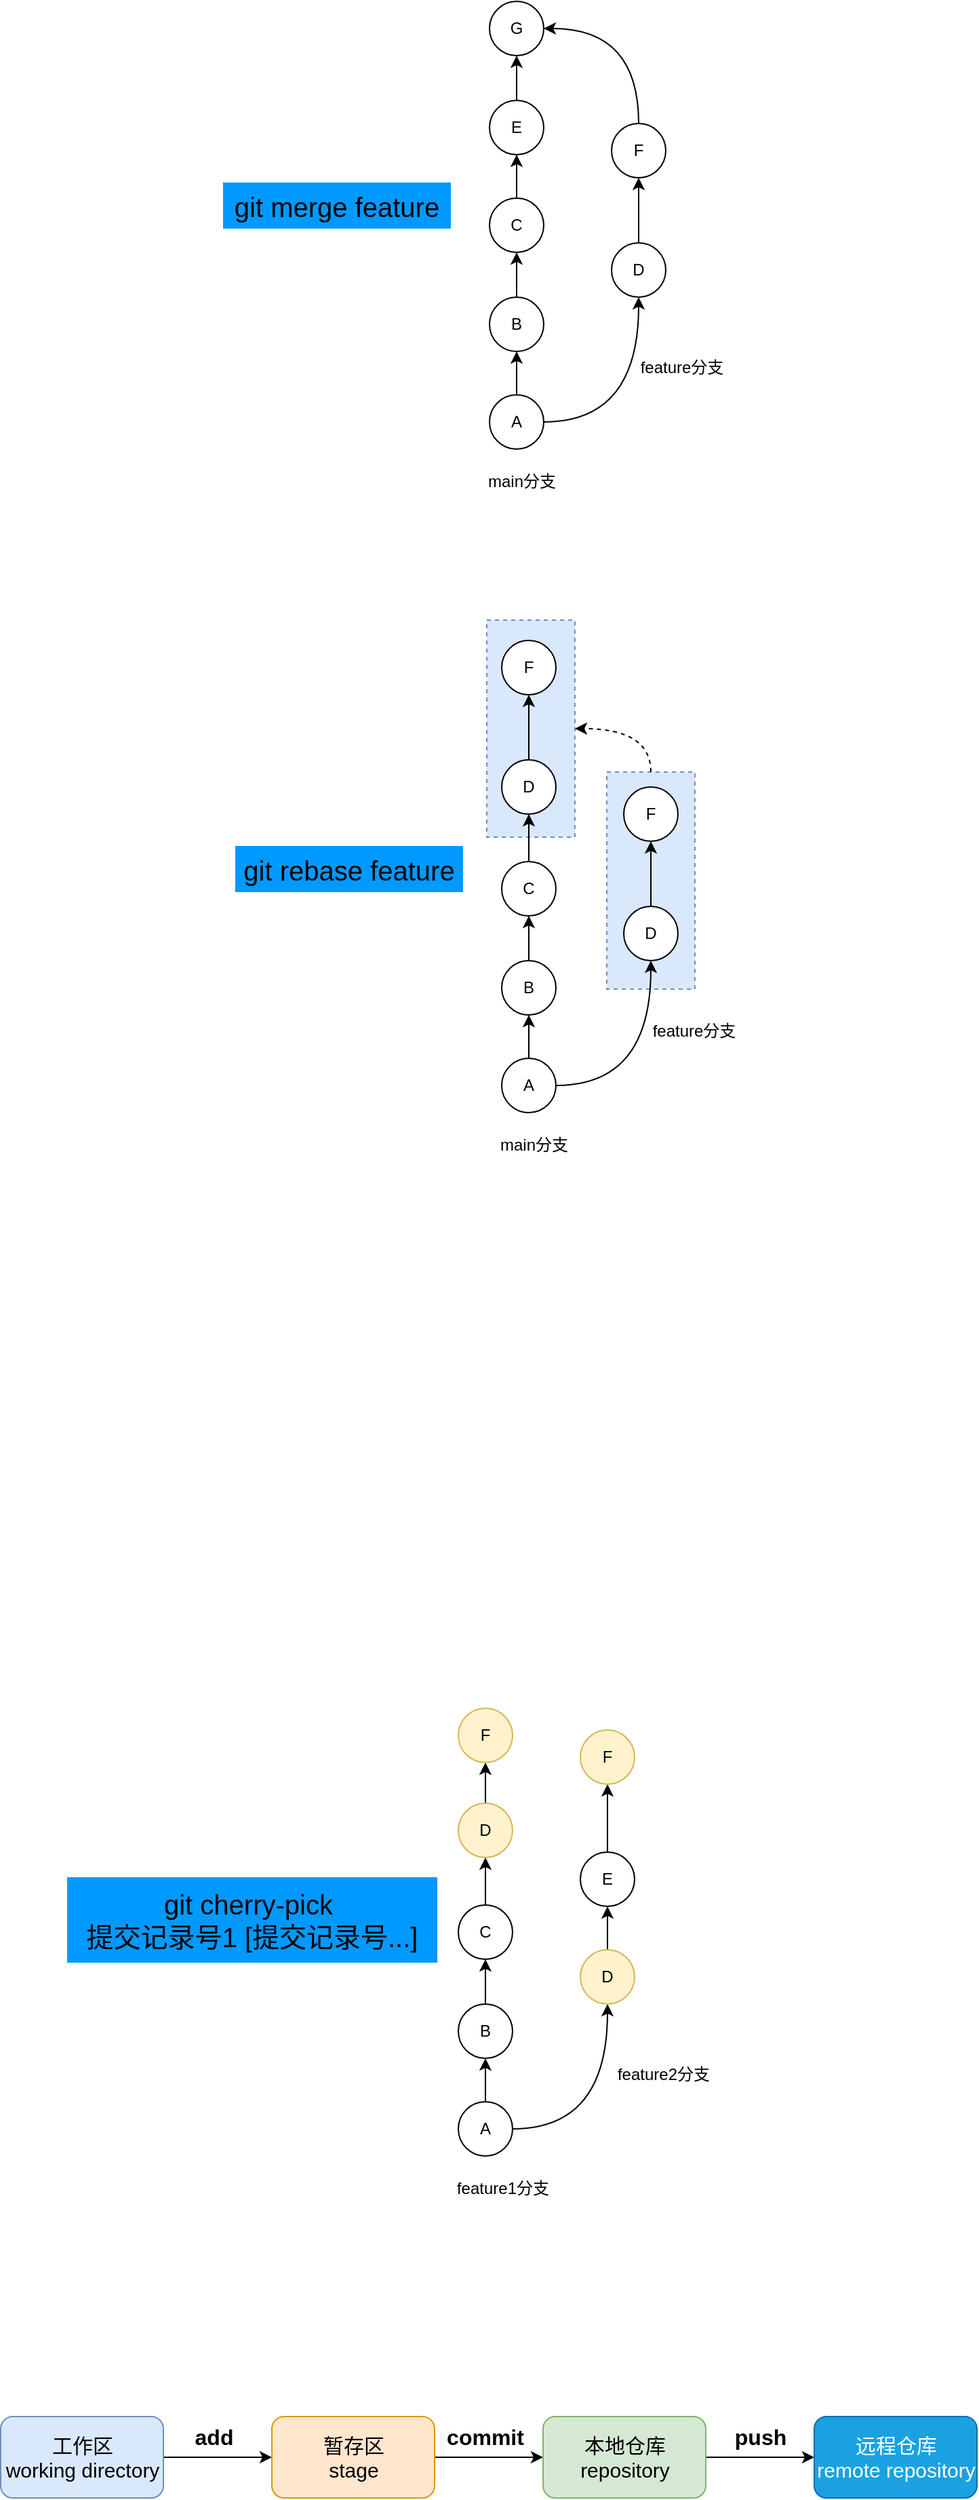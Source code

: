 <mxfile version="24.6.4" type="device">
  <diagram name="第 1 页" id="cPmKw41DR-02OLITUF3l">
    <mxGraphModel dx="1562" dy="909" grid="0" gridSize="10" guides="1" tooltips="1" connect="1" arrows="1" fold="1" page="1" pageScale="1" pageWidth="827" pageHeight="1169" math="0" shadow="0">
      <root>
        <mxCell id="0" />
        <mxCell id="1" parent="0" />
        <mxCell id="ox8s7P9HrgvmpRmsOr8R-59" value="" style="group" vertex="1" connectable="0" parent="1">
          <mxGeometry x="227" y="16" width="373" height="369" as="geometry" />
        </mxCell>
        <mxCell id="ox8s7P9HrgvmpRmsOr8R-7" style="edgeStyle=orthogonalEdgeStyle;rounded=0;orthogonalLoop=1;jettySize=auto;html=1;entryX=0.5;entryY=1;entryDx=0;entryDy=0;" edge="1" parent="ox8s7P9HrgvmpRmsOr8R-59" source="ox8s7P9HrgvmpRmsOr8R-1" target="ox8s7P9HrgvmpRmsOr8R-3">
          <mxGeometry relative="1" as="geometry" />
        </mxCell>
        <mxCell id="ox8s7P9HrgvmpRmsOr8R-14" style="edgeStyle=orthogonalEdgeStyle;rounded=0;orthogonalLoop=1;jettySize=auto;html=1;exitX=1;exitY=0.5;exitDx=0;exitDy=0;entryX=0.5;entryY=1;entryDx=0;entryDy=0;curved=1;" edge="1" parent="ox8s7P9HrgvmpRmsOr8R-59" source="ox8s7P9HrgvmpRmsOr8R-1" target="ox8s7P9HrgvmpRmsOr8R-12">
          <mxGeometry relative="1" as="geometry" />
        </mxCell>
        <mxCell id="ox8s7P9HrgvmpRmsOr8R-1" value="A" style="ellipse;whiteSpace=wrap;html=1;aspect=fixed;" vertex="1" parent="ox8s7P9HrgvmpRmsOr8R-59">
          <mxGeometry x="196" y="290" width="40" height="40" as="geometry" />
        </mxCell>
        <mxCell id="ox8s7P9HrgvmpRmsOr8R-8" style="edgeStyle=orthogonalEdgeStyle;rounded=0;orthogonalLoop=1;jettySize=auto;html=1;entryX=0.5;entryY=1;entryDx=0;entryDy=0;" edge="1" parent="ox8s7P9HrgvmpRmsOr8R-59" source="ox8s7P9HrgvmpRmsOr8R-3" target="ox8s7P9HrgvmpRmsOr8R-4">
          <mxGeometry relative="1" as="geometry" />
        </mxCell>
        <mxCell id="ox8s7P9HrgvmpRmsOr8R-3" value="B" style="ellipse;whiteSpace=wrap;html=1;aspect=fixed;" vertex="1" parent="ox8s7P9HrgvmpRmsOr8R-59">
          <mxGeometry x="196" y="218" width="40" height="40" as="geometry" />
        </mxCell>
        <mxCell id="ox8s7P9HrgvmpRmsOr8R-9" style="edgeStyle=orthogonalEdgeStyle;rounded=0;orthogonalLoop=1;jettySize=auto;html=1;entryX=0.5;entryY=1;entryDx=0;entryDy=0;" edge="1" parent="ox8s7P9HrgvmpRmsOr8R-59" source="ox8s7P9HrgvmpRmsOr8R-4" target="ox8s7P9HrgvmpRmsOr8R-5">
          <mxGeometry relative="1" as="geometry" />
        </mxCell>
        <mxCell id="ox8s7P9HrgvmpRmsOr8R-4" value="C" style="ellipse;whiteSpace=wrap;html=1;aspect=fixed;" vertex="1" parent="ox8s7P9HrgvmpRmsOr8R-59">
          <mxGeometry x="196" y="145" width="40" height="40" as="geometry" />
        </mxCell>
        <mxCell id="ox8s7P9HrgvmpRmsOr8R-10" style="edgeStyle=orthogonalEdgeStyle;rounded=0;orthogonalLoop=1;jettySize=auto;html=1;entryX=0.5;entryY=1;entryDx=0;entryDy=0;" edge="1" parent="ox8s7P9HrgvmpRmsOr8R-59" source="ox8s7P9HrgvmpRmsOr8R-5" target="ox8s7P9HrgvmpRmsOr8R-6">
          <mxGeometry relative="1" as="geometry" />
        </mxCell>
        <mxCell id="ox8s7P9HrgvmpRmsOr8R-5" value="E" style="ellipse;whiteSpace=wrap;html=1;aspect=fixed;" vertex="1" parent="ox8s7P9HrgvmpRmsOr8R-59">
          <mxGeometry x="196" y="73" width="40" height="40" as="geometry" />
        </mxCell>
        <mxCell id="ox8s7P9HrgvmpRmsOr8R-6" value="G" style="ellipse;whiteSpace=wrap;html=1;aspect=fixed;" vertex="1" parent="ox8s7P9HrgvmpRmsOr8R-59">
          <mxGeometry x="196" width="40" height="40" as="geometry" />
        </mxCell>
        <mxCell id="ox8s7P9HrgvmpRmsOr8R-11" value="main分支" style="text;html=1;align=center;verticalAlign=middle;whiteSpace=wrap;rounded=0;" vertex="1" parent="ox8s7P9HrgvmpRmsOr8R-59">
          <mxGeometry x="190" y="339" width="60" height="30" as="geometry" />
        </mxCell>
        <mxCell id="ox8s7P9HrgvmpRmsOr8R-15" style="edgeStyle=orthogonalEdgeStyle;curved=1;rounded=0;orthogonalLoop=1;jettySize=auto;html=1;exitX=0.5;exitY=0;exitDx=0;exitDy=0;entryX=0.5;entryY=1;entryDx=0;entryDy=0;" edge="1" parent="ox8s7P9HrgvmpRmsOr8R-59" source="ox8s7P9HrgvmpRmsOr8R-12" target="ox8s7P9HrgvmpRmsOr8R-13">
          <mxGeometry relative="1" as="geometry" />
        </mxCell>
        <mxCell id="ox8s7P9HrgvmpRmsOr8R-12" value="D" style="ellipse;whiteSpace=wrap;html=1;aspect=fixed;" vertex="1" parent="ox8s7P9HrgvmpRmsOr8R-59">
          <mxGeometry x="286" y="178" width="40" height="40" as="geometry" />
        </mxCell>
        <mxCell id="ox8s7P9HrgvmpRmsOr8R-16" style="edgeStyle=orthogonalEdgeStyle;curved=1;rounded=0;orthogonalLoop=1;jettySize=auto;html=1;exitX=0.5;exitY=0;exitDx=0;exitDy=0;entryX=1;entryY=0.5;entryDx=0;entryDy=0;" edge="1" parent="ox8s7P9HrgvmpRmsOr8R-59" source="ox8s7P9HrgvmpRmsOr8R-13" target="ox8s7P9HrgvmpRmsOr8R-6">
          <mxGeometry relative="1" as="geometry" />
        </mxCell>
        <mxCell id="ox8s7P9HrgvmpRmsOr8R-13" value="F" style="ellipse;whiteSpace=wrap;html=1;aspect=fixed;" vertex="1" parent="ox8s7P9HrgvmpRmsOr8R-59">
          <mxGeometry x="286" y="90" width="40" height="40" as="geometry" />
        </mxCell>
        <mxCell id="ox8s7P9HrgvmpRmsOr8R-17" value="feature分支" style="text;html=1;align=center;verticalAlign=middle;whiteSpace=wrap;rounded=0;" vertex="1" parent="ox8s7P9HrgvmpRmsOr8R-59">
          <mxGeometry x="303" y="250" width="70" height="40" as="geometry" />
        </mxCell>
        <mxCell id="ox8s7P9HrgvmpRmsOr8R-18" value="&lt;font style=&quot;font-size: 20px;&quot;&gt;git merge feature&lt;/font&gt;" style="text;html=1;align=center;verticalAlign=middle;whiteSpace=wrap;rounded=0;strokeColor=#0099FF;fillColor=#0099FF;" vertex="1" parent="ox8s7P9HrgvmpRmsOr8R-59">
          <mxGeometry y="134" width="167" height="33" as="geometry" />
        </mxCell>
        <mxCell id="ox8s7P9HrgvmpRmsOr8R-60" value="" style="group" vertex="1" connectable="0" parent="1">
          <mxGeometry x="236" y="472" width="373" height="402" as="geometry" />
        </mxCell>
        <mxCell id="ox8s7P9HrgvmpRmsOr8R-57" value="" style="rounded=0;whiteSpace=wrap;html=1;fillColor=#dae8fc;dashed=1;strokeColor=#6c8ebf;" vertex="1" parent="ox8s7P9HrgvmpRmsOr8R-60">
          <mxGeometry x="273.5" y="112" width="65" height="160" as="geometry" />
        </mxCell>
        <mxCell id="ox8s7P9HrgvmpRmsOr8R-58" value="" style="rounded=0;whiteSpace=wrap;html=1;fillColor=#dae8fc;dashed=1;strokeColor=#6c8ebf;" vertex="1" parent="ox8s7P9HrgvmpRmsOr8R-60">
          <mxGeometry x="185" width="65" height="160" as="geometry" />
        </mxCell>
        <mxCell id="ox8s7P9HrgvmpRmsOr8R-36" style="edgeStyle=orthogonalEdgeStyle;rounded=0;orthogonalLoop=1;jettySize=auto;html=1;entryX=0.5;entryY=1;entryDx=0;entryDy=0;" edge="1" parent="ox8s7P9HrgvmpRmsOr8R-60" source="ox8s7P9HrgvmpRmsOr8R-38" target="ox8s7P9HrgvmpRmsOr8R-40">
          <mxGeometry relative="1" as="geometry" />
        </mxCell>
        <mxCell id="ox8s7P9HrgvmpRmsOr8R-37" style="edgeStyle=orthogonalEdgeStyle;rounded=0;orthogonalLoop=1;jettySize=auto;html=1;exitX=1;exitY=0.5;exitDx=0;exitDy=0;entryX=0.5;entryY=1;entryDx=0;entryDy=0;curved=1;" edge="1" parent="ox8s7P9HrgvmpRmsOr8R-60" source="ox8s7P9HrgvmpRmsOr8R-38" target="ox8s7P9HrgvmpRmsOr8R-48">
          <mxGeometry relative="1" as="geometry" />
        </mxCell>
        <mxCell id="ox8s7P9HrgvmpRmsOr8R-38" value="A" style="ellipse;whiteSpace=wrap;html=1;aspect=fixed;" vertex="1" parent="ox8s7P9HrgvmpRmsOr8R-60">
          <mxGeometry x="196" y="323" width="40" height="40" as="geometry" />
        </mxCell>
        <mxCell id="ox8s7P9HrgvmpRmsOr8R-39" style="edgeStyle=orthogonalEdgeStyle;rounded=0;orthogonalLoop=1;jettySize=auto;html=1;entryX=0.5;entryY=1;entryDx=0;entryDy=0;" edge="1" parent="ox8s7P9HrgvmpRmsOr8R-60" source="ox8s7P9HrgvmpRmsOr8R-40" target="ox8s7P9HrgvmpRmsOr8R-42">
          <mxGeometry relative="1" as="geometry" />
        </mxCell>
        <mxCell id="ox8s7P9HrgvmpRmsOr8R-40" value="B" style="ellipse;whiteSpace=wrap;html=1;aspect=fixed;" vertex="1" parent="ox8s7P9HrgvmpRmsOr8R-60">
          <mxGeometry x="196" y="251" width="40" height="40" as="geometry" />
        </mxCell>
        <mxCell id="ox8s7P9HrgvmpRmsOr8R-41" style="edgeStyle=orthogonalEdgeStyle;rounded=0;orthogonalLoop=1;jettySize=auto;html=1;" edge="1" parent="ox8s7P9HrgvmpRmsOr8R-60" source="ox8s7P9HrgvmpRmsOr8R-42" target="ox8s7P9HrgvmpRmsOr8R-54">
          <mxGeometry relative="1" as="geometry">
            <mxPoint x="216" y="146" as="targetPoint" />
          </mxGeometry>
        </mxCell>
        <mxCell id="ox8s7P9HrgvmpRmsOr8R-42" value="C" style="ellipse;whiteSpace=wrap;html=1;aspect=fixed;" vertex="1" parent="ox8s7P9HrgvmpRmsOr8R-60">
          <mxGeometry x="196" y="178" width="40" height="40" as="geometry" />
        </mxCell>
        <mxCell id="ox8s7P9HrgvmpRmsOr8R-46" value="main分支" style="text;html=1;align=center;verticalAlign=middle;whiteSpace=wrap;rounded=0;" vertex="1" parent="ox8s7P9HrgvmpRmsOr8R-60">
          <mxGeometry x="190" y="372" width="60" height="30" as="geometry" />
        </mxCell>
        <mxCell id="ox8s7P9HrgvmpRmsOr8R-47" style="edgeStyle=orthogonalEdgeStyle;curved=1;rounded=0;orthogonalLoop=1;jettySize=auto;html=1;exitX=0.5;exitY=0;exitDx=0;exitDy=0;entryX=0.5;entryY=1;entryDx=0;entryDy=0;" edge="1" parent="ox8s7P9HrgvmpRmsOr8R-60" source="ox8s7P9HrgvmpRmsOr8R-48" target="ox8s7P9HrgvmpRmsOr8R-50">
          <mxGeometry relative="1" as="geometry" />
        </mxCell>
        <mxCell id="ox8s7P9HrgvmpRmsOr8R-48" value="D" style="ellipse;whiteSpace=wrap;html=1;aspect=fixed;" vertex="1" parent="ox8s7P9HrgvmpRmsOr8R-60">
          <mxGeometry x="286" y="211" width="40" height="40" as="geometry" />
        </mxCell>
        <mxCell id="ox8s7P9HrgvmpRmsOr8R-49" style="edgeStyle=orthogonalEdgeStyle;curved=1;rounded=0;orthogonalLoop=1;jettySize=auto;html=1;exitX=0.5;exitY=0;exitDx=0;exitDy=0;entryX=1;entryY=0.5;entryDx=0;entryDy=0;dashed=1;" edge="1" parent="ox8s7P9HrgvmpRmsOr8R-60" source="ox8s7P9HrgvmpRmsOr8R-57" target="ox8s7P9HrgvmpRmsOr8R-58">
          <mxGeometry relative="1" as="geometry">
            <mxPoint x="236" y="53" as="targetPoint" />
          </mxGeometry>
        </mxCell>
        <mxCell id="ox8s7P9HrgvmpRmsOr8R-50" value="F" style="ellipse;whiteSpace=wrap;html=1;aspect=fixed;" vertex="1" parent="ox8s7P9HrgvmpRmsOr8R-60">
          <mxGeometry x="286" y="123" width="40" height="40" as="geometry" />
        </mxCell>
        <mxCell id="ox8s7P9HrgvmpRmsOr8R-51" value="feature分支" style="text;html=1;align=center;verticalAlign=middle;whiteSpace=wrap;rounded=0;" vertex="1" parent="ox8s7P9HrgvmpRmsOr8R-60">
          <mxGeometry x="303" y="283" width="70" height="40" as="geometry" />
        </mxCell>
        <mxCell id="ox8s7P9HrgvmpRmsOr8R-52" value="&lt;font style=&quot;font-size: 20px;&quot;&gt;git rebase feature&lt;/font&gt;" style="text;html=1;align=center;verticalAlign=middle;whiteSpace=wrap;rounded=0;strokeColor=#0099FF;fillColor=#0099FF;" vertex="1" parent="ox8s7P9HrgvmpRmsOr8R-60">
          <mxGeometry y="167" width="167" height="33" as="geometry" />
        </mxCell>
        <mxCell id="ox8s7P9HrgvmpRmsOr8R-53" style="edgeStyle=orthogonalEdgeStyle;curved=1;rounded=0;orthogonalLoop=1;jettySize=auto;html=1;exitX=0.5;exitY=0;exitDx=0;exitDy=0;entryX=0.5;entryY=1;entryDx=0;entryDy=0;" edge="1" parent="ox8s7P9HrgvmpRmsOr8R-60" source="ox8s7P9HrgvmpRmsOr8R-54" target="ox8s7P9HrgvmpRmsOr8R-55">
          <mxGeometry relative="1" as="geometry" />
        </mxCell>
        <mxCell id="ox8s7P9HrgvmpRmsOr8R-54" value="D" style="ellipse;whiteSpace=wrap;html=1;aspect=fixed;" vertex="1" parent="ox8s7P9HrgvmpRmsOr8R-60">
          <mxGeometry x="196" y="103" width="40" height="40" as="geometry" />
        </mxCell>
        <mxCell id="ox8s7P9HrgvmpRmsOr8R-55" value="F" style="ellipse;whiteSpace=wrap;html=1;aspect=fixed;" vertex="1" parent="ox8s7P9HrgvmpRmsOr8R-60">
          <mxGeometry x="196" y="15" width="40" height="40" as="geometry" />
        </mxCell>
        <mxCell id="ox8s7P9HrgvmpRmsOr8R-97" value="&lt;font style=&quot;font-size: 20px;&quot;&gt;git cherry-pick&amp;nbsp;&lt;/font&gt;&lt;div&gt;&lt;font style=&quot;font-size: 20px;&quot;&gt;提交记录号1 [提交记录号...]&lt;/font&gt;&lt;/div&gt;" style="text;html=1;align=center;verticalAlign=middle;whiteSpace=wrap;rounded=0;strokeColor=#0099FF;fillColor=#0099FF;" vertex="1" parent="1">
          <mxGeometry x="112" y="1399" width="272" height="62" as="geometry" />
        </mxCell>
        <mxCell id="ox8s7P9HrgvmpRmsOr8R-123" value="" style="group" vertex="1" connectable="0" parent="1">
          <mxGeometry x="394" y="1274" width="202" height="369" as="geometry" />
        </mxCell>
        <mxCell id="ox8s7P9HrgvmpRmsOr8R-104" style="edgeStyle=orthogonalEdgeStyle;rounded=0;orthogonalLoop=1;jettySize=auto;html=1;entryX=0.5;entryY=1;entryDx=0;entryDy=0;" edge="1" parent="ox8s7P9HrgvmpRmsOr8R-123" source="ox8s7P9HrgvmpRmsOr8R-106" target="ox8s7P9HrgvmpRmsOr8R-108">
          <mxGeometry relative="1" as="geometry" />
        </mxCell>
        <mxCell id="ox8s7P9HrgvmpRmsOr8R-105" style="edgeStyle=orthogonalEdgeStyle;rounded=0;orthogonalLoop=1;jettySize=auto;html=1;exitX=1;exitY=0.5;exitDx=0;exitDy=0;entryX=0.5;entryY=1;entryDx=0;entryDy=0;curved=1;" edge="1" parent="ox8s7P9HrgvmpRmsOr8R-123" source="ox8s7P9HrgvmpRmsOr8R-106" target="ox8s7P9HrgvmpRmsOr8R-113">
          <mxGeometry relative="1" as="geometry" />
        </mxCell>
        <mxCell id="ox8s7P9HrgvmpRmsOr8R-106" value="A" style="ellipse;whiteSpace=wrap;html=1;aspect=fixed;" vertex="1" parent="ox8s7P9HrgvmpRmsOr8R-123">
          <mxGeometry x="6" y="290" width="40" height="40" as="geometry" />
        </mxCell>
        <mxCell id="ox8s7P9HrgvmpRmsOr8R-107" style="edgeStyle=orthogonalEdgeStyle;rounded=0;orthogonalLoop=1;jettySize=auto;html=1;entryX=0.5;entryY=1;entryDx=0;entryDy=0;" edge="1" parent="ox8s7P9HrgvmpRmsOr8R-123" source="ox8s7P9HrgvmpRmsOr8R-108" target="ox8s7P9HrgvmpRmsOr8R-110">
          <mxGeometry relative="1" as="geometry" />
        </mxCell>
        <mxCell id="ox8s7P9HrgvmpRmsOr8R-108" value="B" style="ellipse;whiteSpace=wrap;html=1;aspect=fixed;" vertex="1" parent="ox8s7P9HrgvmpRmsOr8R-123">
          <mxGeometry x="6" y="218" width="40" height="40" as="geometry" />
        </mxCell>
        <mxCell id="ox8s7P9HrgvmpRmsOr8R-109" style="edgeStyle=orthogonalEdgeStyle;rounded=0;orthogonalLoop=1;jettySize=auto;html=1;" edge="1" parent="ox8s7P9HrgvmpRmsOr8R-123" source="ox8s7P9HrgvmpRmsOr8R-110" target="ox8s7P9HrgvmpRmsOr8R-117">
          <mxGeometry relative="1" as="geometry">
            <mxPoint x="26" y="113" as="targetPoint" />
          </mxGeometry>
        </mxCell>
        <mxCell id="ox8s7P9HrgvmpRmsOr8R-110" value="C" style="ellipse;whiteSpace=wrap;html=1;aspect=fixed;" vertex="1" parent="ox8s7P9HrgvmpRmsOr8R-123">
          <mxGeometry x="6" y="145" width="40" height="40" as="geometry" />
        </mxCell>
        <mxCell id="ox8s7P9HrgvmpRmsOr8R-111" value="feature1分支" style="text;html=1;align=center;verticalAlign=middle;whiteSpace=wrap;rounded=0;" vertex="1" parent="ox8s7P9HrgvmpRmsOr8R-123">
          <mxGeometry y="339" width="78" height="30" as="geometry" />
        </mxCell>
        <mxCell id="ox8s7P9HrgvmpRmsOr8R-112" style="edgeStyle=orthogonalEdgeStyle;curved=1;rounded=0;orthogonalLoop=1;jettySize=auto;html=1;exitX=0.5;exitY=0;exitDx=0;exitDy=0;entryX=0.5;entryY=1;entryDx=0;entryDy=0;" edge="1" parent="ox8s7P9HrgvmpRmsOr8R-123" source="ox8s7P9HrgvmpRmsOr8R-113" target="ox8s7P9HrgvmpRmsOr8R-115">
          <mxGeometry relative="1" as="geometry" />
        </mxCell>
        <mxCell id="ox8s7P9HrgvmpRmsOr8R-113" value="D" style="ellipse;whiteSpace=wrap;html=1;aspect=fixed;fillColor=#fff2cc;strokeColor=#d6b656;" vertex="1" parent="ox8s7P9HrgvmpRmsOr8R-123">
          <mxGeometry x="96" y="178" width="40" height="40" as="geometry" />
        </mxCell>
        <mxCell id="ox8s7P9HrgvmpRmsOr8R-119" value="" style="edgeStyle=orthogonalEdgeStyle;curved=1;rounded=0;orthogonalLoop=1;jettySize=auto;html=1;" edge="1" parent="ox8s7P9HrgvmpRmsOr8R-123" source="ox8s7P9HrgvmpRmsOr8R-115" target="ox8s7P9HrgvmpRmsOr8R-118">
          <mxGeometry relative="1" as="geometry" />
        </mxCell>
        <mxCell id="ox8s7P9HrgvmpRmsOr8R-115" value="E" style="ellipse;whiteSpace=wrap;html=1;aspect=fixed;fillColor=#FFFFFF;strokeColor=#000000;" vertex="1" parent="ox8s7P9HrgvmpRmsOr8R-123">
          <mxGeometry x="96" y="106" width="40" height="40" as="geometry" />
        </mxCell>
        <mxCell id="ox8s7P9HrgvmpRmsOr8R-116" value="feature2分支" style="text;html=1;align=center;verticalAlign=middle;whiteSpace=wrap;rounded=0;" vertex="1" parent="ox8s7P9HrgvmpRmsOr8R-123">
          <mxGeometry x="113" y="250" width="89" height="40" as="geometry" />
        </mxCell>
        <mxCell id="ox8s7P9HrgvmpRmsOr8R-122" value="" style="edgeStyle=orthogonalEdgeStyle;curved=1;rounded=0;orthogonalLoop=1;jettySize=auto;html=1;" edge="1" parent="ox8s7P9HrgvmpRmsOr8R-123" source="ox8s7P9HrgvmpRmsOr8R-117" target="ox8s7P9HrgvmpRmsOr8R-121">
          <mxGeometry relative="1" as="geometry" />
        </mxCell>
        <mxCell id="ox8s7P9HrgvmpRmsOr8R-117" value="D" style="ellipse;whiteSpace=wrap;html=1;aspect=fixed;fillColor=#fff2cc;strokeColor=#d6b656;" vertex="1" parent="ox8s7P9HrgvmpRmsOr8R-123">
          <mxGeometry x="6" y="70" width="40" height="40" as="geometry" />
        </mxCell>
        <mxCell id="ox8s7P9HrgvmpRmsOr8R-118" value="F" style="ellipse;whiteSpace=wrap;html=1;aspect=fixed;fillColor=#fff2cc;strokeColor=#d6b656;" vertex="1" parent="ox8s7P9HrgvmpRmsOr8R-123">
          <mxGeometry x="96" y="16" width="40" height="40" as="geometry" />
        </mxCell>
        <mxCell id="ox8s7P9HrgvmpRmsOr8R-121" value="F" style="ellipse;whiteSpace=wrap;html=1;aspect=fixed;fillColor=#fff2cc;strokeColor=#d6b656;" vertex="1" parent="ox8s7P9HrgvmpRmsOr8R-123">
          <mxGeometry x="6" width="40" height="40" as="geometry" />
        </mxCell>
        <mxCell id="ox8s7P9HrgvmpRmsOr8R-136" value="" style="edgeStyle=orthogonalEdgeStyle;curved=1;rounded=0;orthogonalLoop=1;jettySize=auto;html=1;" edge="1" parent="1" source="ox8s7P9HrgvmpRmsOr8R-124" target="ox8s7P9HrgvmpRmsOr8R-125">
          <mxGeometry relative="1" as="geometry" />
        </mxCell>
        <mxCell id="ox8s7P9HrgvmpRmsOr8R-124" value="&lt;font style=&quot;font-size: 15px;&quot;&gt;工作区&lt;/font&gt;&lt;div style=&quot;font-size: 15px;&quot;&gt;&lt;font style=&quot;font-size: 15px;&quot;&gt;working directory&lt;/font&gt;&lt;br&gt;&lt;/div&gt;" style="rounded=1;whiteSpace=wrap;html=1;fillColor=#dae8fc;strokeColor=#6c8ebf;" vertex="1" parent="1">
          <mxGeometry x="62.5" y="1796" width="120" height="60" as="geometry" />
        </mxCell>
        <mxCell id="ox8s7P9HrgvmpRmsOr8R-128" value="" style="edgeStyle=orthogonalEdgeStyle;curved=1;rounded=0;orthogonalLoop=1;jettySize=auto;html=1;" edge="1" parent="1" source="ox8s7P9HrgvmpRmsOr8R-125" target="ox8s7P9HrgvmpRmsOr8R-127">
          <mxGeometry relative="1" as="geometry" />
        </mxCell>
        <mxCell id="ox8s7P9HrgvmpRmsOr8R-125" value="&lt;font style=&quot;font-size: 15px;&quot;&gt;暂存区&lt;/font&gt;&lt;div style=&quot;font-size: 15px;&quot;&gt;&lt;font style=&quot;font-size: 15px;&quot;&gt;stage&lt;/font&gt;&lt;/div&gt;" style="rounded=1;whiteSpace=wrap;html=1;fillColor=#ffe6cc;strokeColor=#d79b00;" vertex="1" parent="1">
          <mxGeometry x="262.5" y="1796" width="120" height="60" as="geometry" />
        </mxCell>
        <mxCell id="ox8s7P9HrgvmpRmsOr8R-130" value="" style="edgeStyle=orthogonalEdgeStyle;curved=1;rounded=0;orthogonalLoop=1;jettySize=auto;html=1;" edge="1" parent="1" source="ox8s7P9HrgvmpRmsOr8R-127" target="ox8s7P9HrgvmpRmsOr8R-129">
          <mxGeometry relative="1" as="geometry" />
        </mxCell>
        <mxCell id="ox8s7P9HrgvmpRmsOr8R-127" value="&lt;font style=&quot;font-size: 15px;&quot;&gt;本地仓库&lt;/font&gt;&lt;div style=&quot;font-size: 15px;&quot;&gt;&lt;font style=&quot;font-size: 15px;&quot;&gt;repository&lt;/font&gt;&lt;/div&gt;" style="rounded=1;whiteSpace=wrap;html=1;fillColor=#d5e8d4;strokeColor=#82b366;" vertex="1" parent="1">
          <mxGeometry x="462.5" y="1796" width="120" height="60" as="geometry" />
        </mxCell>
        <mxCell id="ox8s7P9HrgvmpRmsOr8R-129" value="&lt;font style=&quot;font-size: 15px;&quot;&gt;远程仓库&lt;/font&gt;&lt;div style=&quot;font-size: 15px;&quot;&gt;&lt;font style=&quot;font-size: 15px;&quot;&gt;remote repository&lt;/font&gt;&lt;/div&gt;" style="rounded=1;whiteSpace=wrap;html=1;fillColor=#1ba1e2;fontColor=#ffffff;strokeColor=#006EAF;" vertex="1" parent="1">
          <mxGeometry x="662.5" y="1796" width="120" height="60" as="geometry" />
        </mxCell>
        <mxCell id="ox8s7P9HrgvmpRmsOr8R-139" value="&lt;b&gt;&lt;font style=&quot;font-size: 16px;&quot;&gt;add&lt;/font&gt;&lt;/b&gt;" style="text;html=1;align=center;verticalAlign=middle;whiteSpace=wrap;rounded=0;" vertex="1" parent="1">
          <mxGeometry x="189.5" y="1796" width="60" height="30" as="geometry" />
        </mxCell>
        <mxCell id="ox8s7P9HrgvmpRmsOr8R-141" value="&lt;b&gt;&lt;font style=&quot;font-size: 16px;&quot;&gt;commit&lt;/font&gt;&lt;/b&gt;" style="text;html=1;align=center;verticalAlign=middle;whiteSpace=wrap;rounded=0;" vertex="1" parent="1">
          <mxGeometry x="389.5" y="1796" width="60" height="30" as="geometry" />
        </mxCell>
        <mxCell id="ox8s7P9HrgvmpRmsOr8R-142" value="&lt;b&gt;&lt;font style=&quot;font-size: 16px;&quot;&gt;push&lt;/font&gt;&lt;/b&gt;" style="text;html=1;align=center;verticalAlign=middle;whiteSpace=wrap;rounded=0;" vertex="1" parent="1">
          <mxGeometry x="592.5" y="1796" width="60" height="30" as="geometry" />
        </mxCell>
      </root>
    </mxGraphModel>
  </diagram>
</mxfile>
